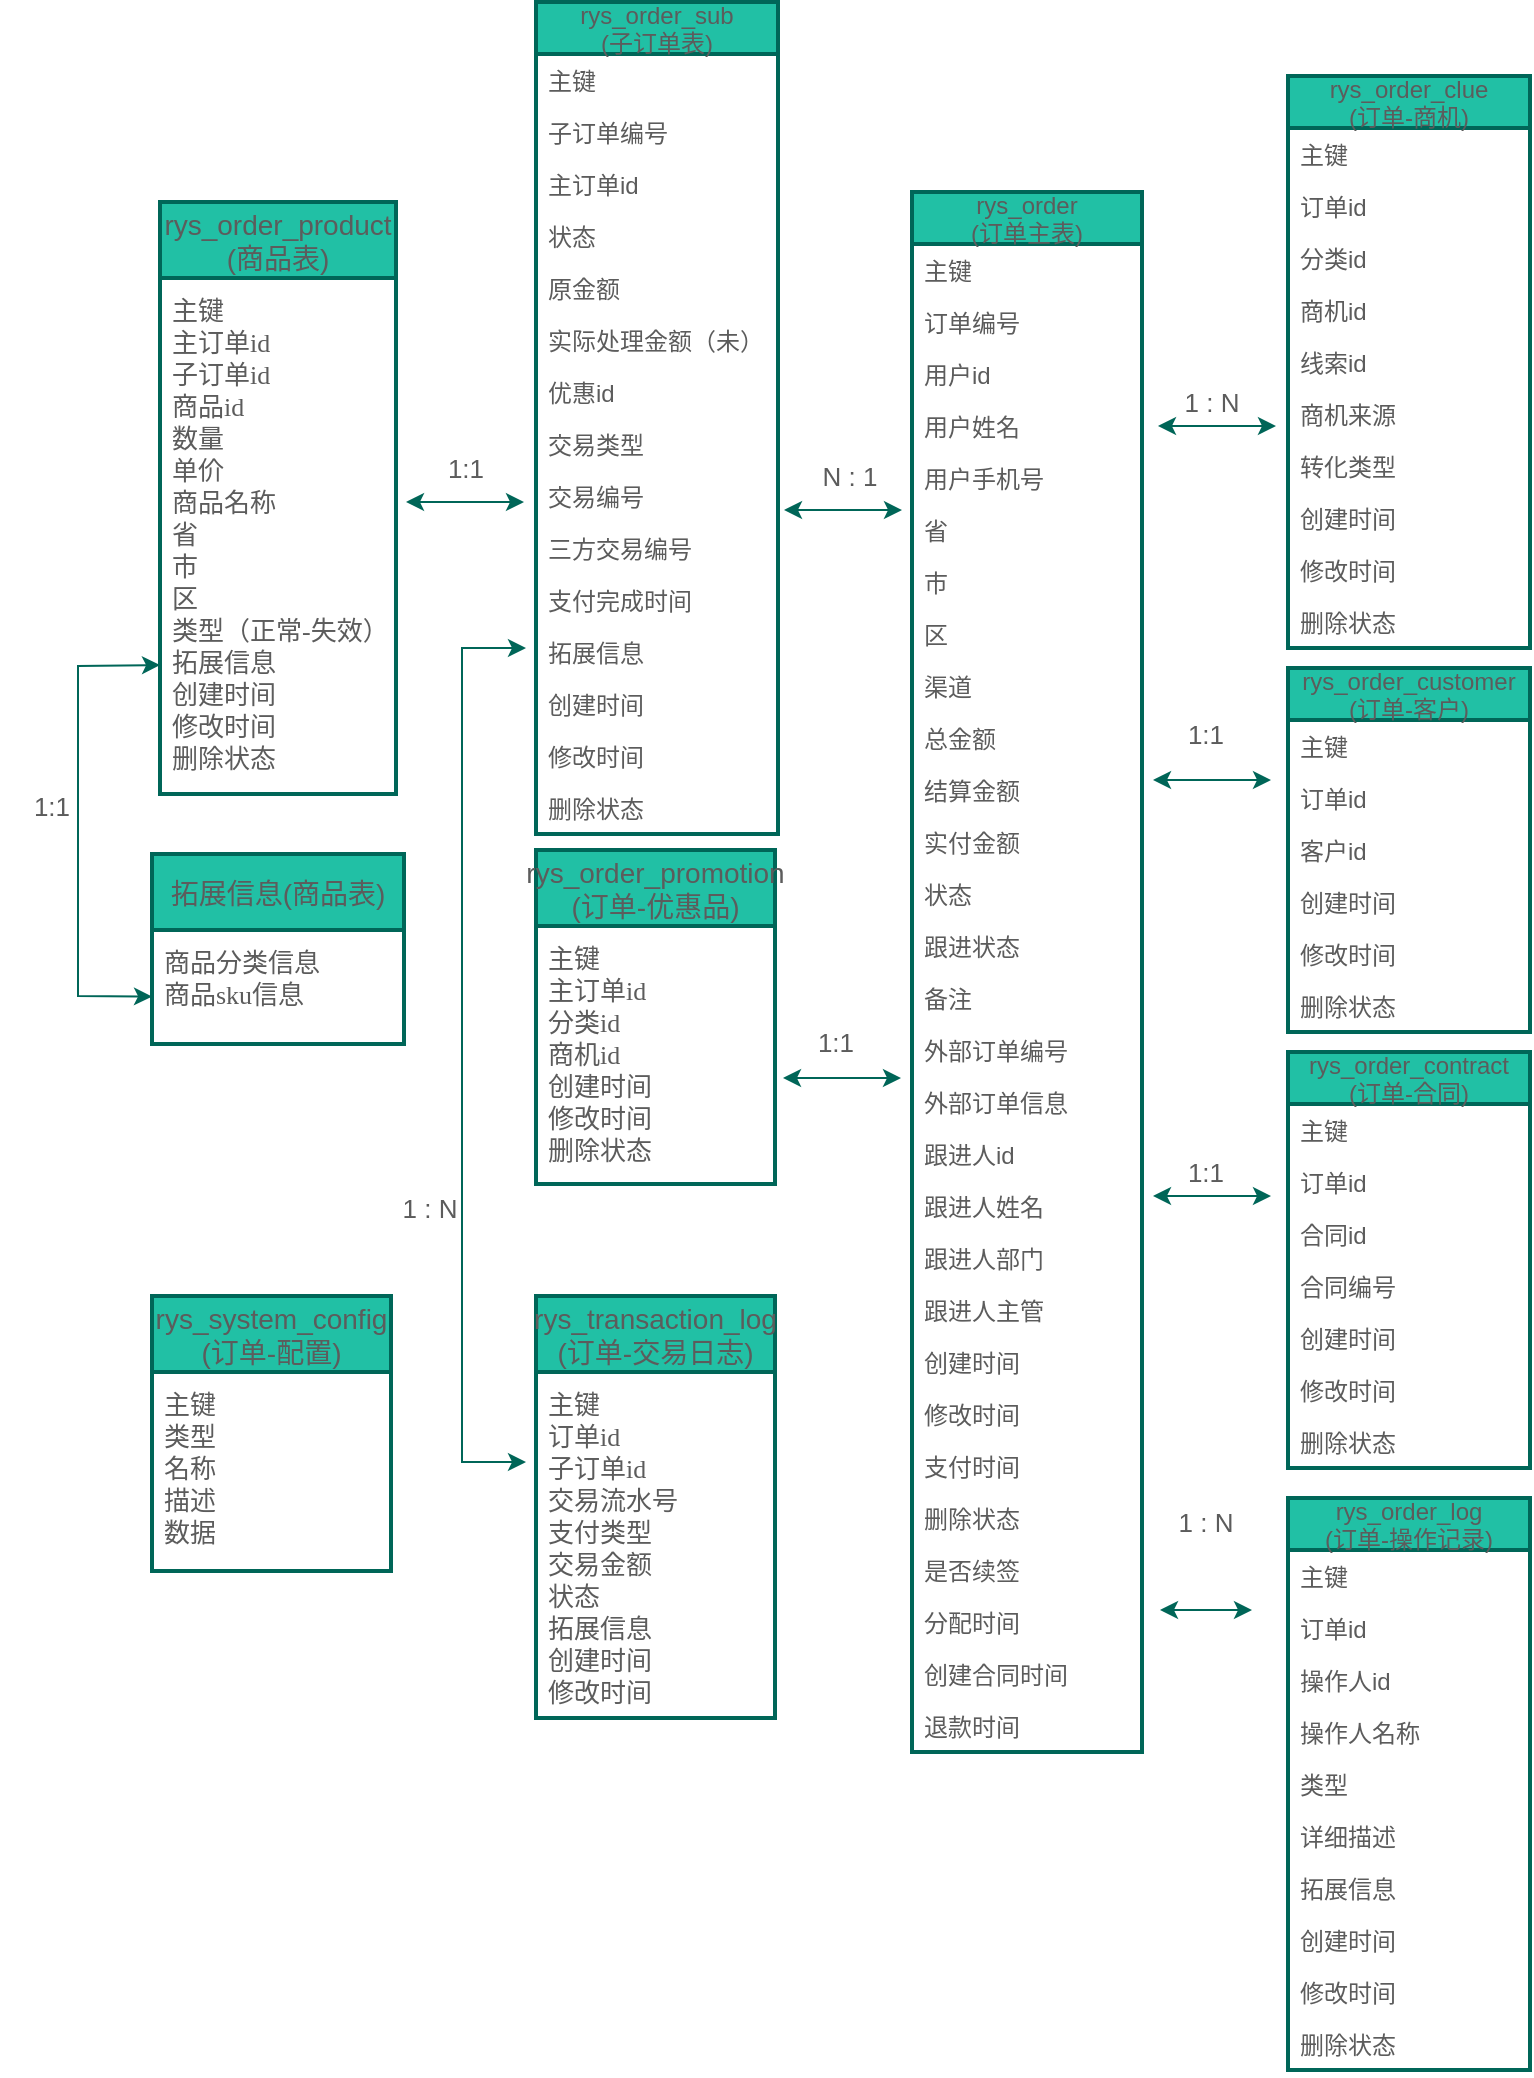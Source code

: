 <mxfile version="13.7.9" type="github">
  <diagram id="o3AKABB_KRbzLcZyw3go" name="第 1 页">
    <mxGraphModel dx="1673" dy="1272" grid="0" gridSize="10" guides="1" tooltips="1" connect="1" arrows="1" fold="1" page="0" pageScale="1" pageWidth="827" pageHeight="1169" math="0" shadow="0">
      <root>
        <mxCell id="0" />
        <mxCell id="1" parent="0" />
        <mxCell id="-bNErW5I90OKjNKYonKE-27" value="1:1" style="text;html=1;strokeColor=none;fillColor=none;align=center;verticalAlign=middle;whiteSpace=wrap;shadow=0;glass=0;fontFamily=Helvetica;fontSize=13;fontColor=#5C5C5C;" parent="1" vertex="1">
          <mxGeometry x="306" y="216" width="52" height="20" as="geometry" />
        </mxCell>
        <mxCell id="-bNErW5I90OKjNKYonKE-5" value="rys_order_product&#xa;(商品表)" style="swimlane;childLayout=stackLayout;horizontal=1;startSize=38;horizontalStack=0;fontSize=14;fontStyle=0;strokeWidth=2;resizeParent=0;resizeLast=1;shadow=0;dashed=0;align=center;swimlaneLine=1;fillColor=#21C0A5;strokeColor=#006658;fontColor=#5C5C5C;" parent="1" vertex="1">
          <mxGeometry x="179" y="93" width="118" height="296" as="geometry" />
        </mxCell>
        <mxCell id="-bNErW5I90OKjNKYonKE-6" value="主键&#xa;主订单id&#xa;子订单id&#xa;商品id&#xa;数量&#xa;单价&#xa;商品名称&#xa;省&#xa;市&#xa;区&#xa;类型（正常-失效）&#xa;拓展信息&#xa;创建时间&#xa;修改时间&#xa;删除状态&#xa;&#xa;&#xa;&#xa;" style="align=left;strokeColor=none;fillColor=none;spacingLeft=4;fontSize=13;verticalAlign=top;resizable=0;rotatable=0;part=1;horizontal=1;spacingTop=2;spacing=2;fontFamily=Verdana;fontColor=#5C5C5C;" parent="-bNErW5I90OKjNKYonKE-5" vertex="1">
          <mxGeometry y="38" width="118" height="258" as="geometry" />
        </mxCell>
        <mxCell id="-bNErW5I90OKjNKYonKE-44" value="N : 1" style="text;html=1;strokeColor=none;fillColor=none;align=center;verticalAlign=middle;whiteSpace=wrap;shadow=0;glass=0;fontFamily=Helvetica;fontSize=13;fontColor=#5C5C5C;" parent="1" vertex="1">
          <mxGeometry x="498" y="220" width="52" height="20" as="geometry" />
        </mxCell>
        <mxCell id="-bNErW5I90OKjNKYonKE-7" value="rys_order_promotion&#xa;(订单-优惠品)" style="swimlane;childLayout=stackLayout;horizontal=1;startSize=38;horizontalStack=0;fontSize=14;fontStyle=0;strokeWidth=2;resizeParent=0;resizeLast=1;shadow=0;dashed=0;align=center;swimlaneLine=1;fillColor=#21C0A5;strokeColor=#006658;fontColor=#5C5C5C;" parent="1" vertex="1">
          <mxGeometry x="367" y="417" width="119.5" height="167" as="geometry" />
        </mxCell>
        <mxCell id="-bNErW5I90OKjNKYonKE-8" value="主键&#xa;主订单id&#xa;分类id&#xa;商机id&#xa;创建时间&#xa;修改时间&#xa;删除状态&#xa;&#xa;&#xa;" style="align=left;strokeColor=none;fillColor=none;spacingLeft=4;fontSize=13;verticalAlign=top;resizable=0;rotatable=0;part=1;horizontal=1;spacingTop=2;spacing=2;fontFamily=Verdana;fontColor=#5C5C5C;" parent="-bNErW5I90OKjNKYonKE-7" vertex="1">
          <mxGeometry y="38" width="119.5" height="129" as="geometry" />
        </mxCell>
        <mxCell id="-bNErW5I90OKjNKYonKE-46" value="1:1" style="text;html=1;strokeColor=none;fillColor=none;align=center;verticalAlign=middle;whiteSpace=wrap;shadow=0;glass=0;fontFamily=Helvetica;fontSize=13;fontColor=#5C5C5C;" parent="1" vertex="1">
          <mxGeometry x="491" y="503" width="52" height="20" as="geometry" />
        </mxCell>
        <mxCell id="-bNErW5I90OKjNKYonKE-51" value="1:1" style="text;html=1;strokeColor=none;fillColor=none;align=center;verticalAlign=middle;whiteSpace=wrap;shadow=0;glass=0;fontFamily=Helvetica;fontSize=13;fontColor=#5C5C5C;" parent="1" vertex="1">
          <mxGeometry x="99" y="385" width="52" height="20" as="geometry" />
        </mxCell>
        <mxCell id="-bNErW5I90OKjNKYonKE-53" value="1 : N" style="text;html=1;strokeColor=none;fillColor=none;align=center;verticalAlign=middle;whiteSpace=wrap;shadow=0;glass=0;fontFamily=Helvetica;fontSize=13;fontColor=#5C5C5C;" parent="1" vertex="1">
          <mxGeometry x="676" y="743" width="52" height="20" as="geometry" />
        </mxCell>
        <mxCell id="-bNErW5I90OKjNKYonKE-55" value="" style="endArrow=classic;startArrow=classic;html=1;exitX=0;exitY=0.75;exitDx=0;exitDy=0;entryX=0;entryY=0.75;entryDx=0;entryDy=0;strokeColor=#006658;fontColor=#5C5C5C;rounded=0;" parent="1" source="-bNErW5I90OKjNKYonKE-6" target="-bNErW5I90OKjNKYonKE-38" edge="1">
          <mxGeometry width="50" height="50" relative="1" as="geometry">
            <mxPoint x="41" y="248" as="sourcePoint" />
            <mxPoint x="91" y="198" as="targetPoint" />
            <Array as="points">
              <mxPoint x="138" y="325" />
              <mxPoint x="138" y="490" />
            </Array>
          </mxGeometry>
        </mxCell>
        <mxCell id="-bNErW5I90OKjNKYonKE-56" value="" style="endArrow=classic;startArrow=classic;html=1;strokeColor=#006658;exitX=1.017;exitY=0.434;exitDx=0;exitDy=0;exitPerimeter=0;fontColor=#5C5C5C;" parent="1" edge="1">
          <mxGeometry width="50" height="50" relative="1" as="geometry">
            <mxPoint x="302.006" y="242.972" as="sourcePoint" />
            <mxPoint x="361" y="243" as="targetPoint" />
          </mxGeometry>
        </mxCell>
        <mxCell id="-bNErW5I90OKjNKYonKE-57" value="" style="endArrow=classic;startArrow=classic;html=1;strokeColor=#006658;exitX=1.017;exitY=0.434;exitDx=0;exitDy=0;exitPerimeter=0;fontColor=#5C5C5C;" parent="1" edge="1">
          <mxGeometry width="50" height="50" relative="1" as="geometry">
            <mxPoint x="491.006" y="247.002" as="sourcePoint" />
            <mxPoint x="550" y="247.03" as="targetPoint" />
          </mxGeometry>
        </mxCell>
        <mxCell id="-bNErW5I90OKjNKYonKE-59" value="" style="endArrow=classic;startArrow=classic;html=1;strokeColor=#006658;exitX=1.017;exitY=0.434;exitDx=0;exitDy=0;exitPerimeter=0;fontColor=#5C5C5C;" parent="1" edge="1">
          <mxGeometry width="50" height="50" relative="1" as="geometry">
            <mxPoint x="490.506" y="531.002" as="sourcePoint" />
            <mxPoint x="549.5" y="531.03" as="targetPoint" />
          </mxGeometry>
        </mxCell>
        <mxCell id="-bNErW5I90OKjNKYonKE-62" value="" style="endArrow=classic;startArrow=classic;html=1;strokeColor=#006658;exitX=1.017;exitY=0.434;exitDx=0;exitDy=0;exitPerimeter=0;fontColor=#5C5C5C;" parent="1" edge="1">
          <mxGeometry width="50" height="50" relative="1" as="geometry">
            <mxPoint x="677.996" y="205.002" as="sourcePoint" />
            <mxPoint x="736.99" y="205.03" as="targetPoint" />
          </mxGeometry>
        </mxCell>
        <mxCell id="-bNErW5I90OKjNKYonKE-63" value="1 : N" style="text;html=1;strokeColor=none;fillColor=none;align=center;verticalAlign=middle;whiteSpace=wrap;shadow=0;glass=0;fontFamily=Helvetica;fontSize=13;fontColor=#5C5C5C;" parent="1" vertex="1">
          <mxGeometry x="679" y="183" width="52" height="20" as="geometry" />
        </mxCell>
        <mxCell id="-bNErW5I90OKjNKYonKE-64" value="1:1" style="text;html=1;strokeColor=none;fillColor=none;align=center;verticalAlign=middle;whiteSpace=wrap;shadow=0;glass=0;fontFamily=Helvetica;fontSize=13;fontColor=#5C5C5C;" parent="1" vertex="1">
          <mxGeometry x="676" y="349" width="52" height="20" as="geometry" />
        </mxCell>
        <mxCell id="-bNErW5I90OKjNKYonKE-65" value="" style="endArrow=classic;startArrow=classic;html=1;strokeColor=#006658;exitX=1.017;exitY=0.434;exitDx=0;exitDy=0;exitPerimeter=0;fontColor=#5C5C5C;" parent="1" edge="1">
          <mxGeometry width="50" height="50" relative="1" as="geometry">
            <mxPoint x="675.506" y="382.002" as="sourcePoint" />
            <mxPoint x="734.5" y="382.03" as="targetPoint" />
          </mxGeometry>
        </mxCell>
        <mxCell id="-bNErW5I90OKjNKYonKE-66" value="1:1" style="text;html=1;strokeColor=none;fillColor=none;align=center;verticalAlign=middle;whiteSpace=wrap;shadow=0;glass=0;fontFamily=Helvetica;fontSize=13;fontColor=#5C5C5C;" parent="1" vertex="1">
          <mxGeometry x="676" y="568" width="52" height="20" as="geometry" />
        </mxCell>
        <mxCell id="-bNErW5I90OKjNKYonKE-67" value="" style="endArrow=classic;startArrow=classic;html=1;strokeColor=#006658;exitX=1.017;exitY=0.434;exitDx=0;exitDy=0;exitPerimeter=0;fontColor=#5C5C5C;" parent="1" edge="1">
          <mxGeometry width="50" height="50" relative="1" as="geometry">
            <mxPoint x="675.506" y="590.002" as="sourcePoint" />
            <mxPoint x="734.5" y="590.03" as="targetPoint" />
          </mxGeometry>
        </mxCell>
        <mxCell id="-bNErW5I90OKjNKYonKE-38" value="拓展信息(商品表)" style="swimlane;childLayout=stackLayout;horizontal=1;startSize=38;horizontalStack=0;fontSize=14;fontStyle=0;strokeWidth=2;resizeParent=0;resizeLast=1;shadow=0;dashed=0;align=center;swimlaneLine=1;fillColor=#21C0A5;strokeColor=#006658;fontColor=#5C5C5C;" parent="1" vertex="1">
          <mxGeometry x="175" y="419" width="126" height="95" as="geometry" />
        </mxCell>
        <mxCell id="-bNErW5I90OKjNKYonKE-39" value="商品分类信息&#xa;商品sku信息" style="align=left;strokeColor=none;fillColor=none;spacingLeft=4;fontSize=13;verticalAlign=top;resizable=0;rotatable=0;part=1;horizontal=1;spacingTop=2;spacing=2;fontFamily=Verdana;fontColor=#5C5C5C;" parent="-bNErW5I90OKjNKYonKE-38" vertex="1">
          <mxGeometry y="38" width="126" height="57" as="geometry" />
        </mxCell>
        <mxCell id="-bNErW5I90OKjNKYonKE-69" value="" style="endArrow=classic;startArrow=classic;html=1;strokeColor=#006658;fontColor=#5C5C5C;" parent="1" edge="1">
          <mxGeometry width="50" height="50" relative="1" as="geometry">
            <mxPoint x="725" y="797" as="sourcePoint" />
            <mxPoint x="679" y="797" as="targetPoint" />
          </mxGeometry>
        </mxCell>
        <mxCell id="XMfmnefwiyLZ_tfSuzjK-3" value="" style="endArrow=classic;startArrow=classic;html=1;strokeColor=#006658;fillColor=#21C0A5;fontColor=#5C5C5C;rounded=0;" parent="1" edge="1">
          <mxGeometry width="50" height="50" relative="1" as="geometry">
            <mxPoint x="362" y="723" as="sourcePoint" />
            <mxPoint x="362" y="316" as="targetPoint" />
            <Array as="points">
              <mxPoint x="330" y="723" />
              <mxPoint x="330" y="316" />
            </Array>
          </mxGeometry>
        </mxCell>
        <mxCell id="XMfmnefwiyLZ_tfSuzjK-4" value="1 : N" style="text;html=1;strokeColor=none;fillColor=none;align=center;verticalAlign=middle;whiteSpace=wrap;shadow=0;glass=0;fontFamily=Helvetica;fontSize=13;fontColor=#5C5C5C;" parent="1" vertex="1">
          <mxGeometry x="288" y="586" width="52" height="20" as="geometry" />
        </mxCell>
        <mxCell id="XMfmnefwiyLZ_tfSuzjK-1" value="rys_transaction_log&#xa;(订单-交易日志)" style="swimlane;childLayout=stackLayout;horizontal=1;startSize=38;horizontalStack=0;fontSize=14;fontStyle=0;strokeWidth=2;resizeParent=0;resizeLast=1;shadow=0;dashed=0;align=center;swimlaneLine=1;fillColor=#21C0A5;strokeColor=#006658;fontColor=#5C5C5C;" parent="1" vertex="1">
          <mxGeometry x="367" y="640" width="119.5" height="211" as="geometry" />
        </mxCell>
        <mxCell id="XMfmnefwiyLZ_tfSuzjK-2" value="主键&#xa;订单id&#xa;子订单id&#xa;交易流水号&#xa;支付类型&#xa;交易金额&#xa;状态&#xa;拓展信息&#xa;创建时间&#xa;修改时间&#xa;" style="align=left;strokeColor=none;fillColor=none;spacingLeft=4;fontSize=13;verticalAlign=top;resizable=0;rotatable=0;part=1;horizontal=1;spacingTop=2;spacing=2;fontFamily=Verdana;fontColor=#5C5C5C;" parent="XMfmnefwiyLZ_tfSuzjK-1" vertex="1">
          <mxGeometry y="38" width="119.5" height="173" as="geometry" />
        </mxCell>
        <mxCell id="-bNErW5I90OKjNKYonKE-72" value="rys_system_config&#xa;(订单-配置)" style="swimlane;childLayout=stackLayout;horizontal=1;startSize=38;horizontalStack=0;fontSize=14;fontStyle=0;strokeWidth=2;resizeParent=0;resizeLast=1;shadow=0;dashed=0;align=center;swimlaneLine=1;fillColor=#21C0A5;strokeColor=#006658;fontColor=#5C5C5C;" parent="1" vertex="1">
          <mxGeometry x="175" y="640" width="119.5" height="137.5" as="geometry" />
        </mxCell>
        <mxCell id="-bNErW5I90OKjNKYonKE-73" value="主键&#xa;类型&#xa;名称&#xa;描述&#xa;数据&#xa;&#xa;" style="align=left;strokeColor=none;fillColor=none;spacingLeft=4;fontSize=13;verticalAlign=top;resizable=0;rotatable=0;part=1;horizontal=1;spacingTop=2;spacing=2;fontFamily=Verdana;fontColor=#5C5C5C;" parent="-bNErW5I90OKjNKYonKE-72" vertex="1">
          <mxGeometry y="38" width="119.5" height="99.5" as="geometry" />
        </mxCell>
        <mxCell id="wqF2cQ-vRP9-86rHxre8-27" value="rys_order&#xa;(订单主表)" style="swimlane;fontStyle=0;childLayout=stackLayout;horizontal=1;startSize=26;horizontalStack=0;resizeParent=1;resizeParentMax=0;resizeLast=0;collapsible=1;marginBottom=0;fillColor=#21C0A5;strokeColor=#006658;strokeWidth=2;fontColor=#5C5C5C;" vertex="1" parent="1">
          <mxGeometry x="555" y="88" width="115" height="780" as="geometry" />
        </mxCell>
        <mxCell id="wqF2cQ-vRP9-86rHxre8-28" value="主键" style="text;strokeColor=none;fillColor=none;align=left;verticalAlign=top;spacingLeft=4;spacingRight=4;overflow=hidden;rotatable=0;points=[[0,0.5],[1,0.5]];portConstraint=eastwest;fontColor=#5C5C5C;" vertex="1" parent="wqF2cQ-vRP9-86rHxre8-27">
          <mxGeometry y="26" width="115" height="26" as="geometry" />
        </mxCell>
        <mxCell id="wqF2cQ-vRP9-86rHxre8-29" value="订单编号" style="text;strokeColor=none;fillColor=none;align=left;verticalAlign=top;spacingLeft=4;spacingRight=4;overflow=hidden;rotatable=0;points=[[0,0.5],[1,0.5]];portConstraint=eastwest;fontColor=#5C5C5C;" vertex="1" parent="wqF2cQ-vRP9-86rHxre8-27">
          <mxGeometry y="52" width="115" height="26" as="geometry" />
        </mxCell>
        <mxCell id="wqF2cQ-vRP9-86rHxre8-30" value="用户id" style="text;strokeColor=none;fillColor=none;align=left;verticalAlign=top;spacingLeft=4;spacingRight=4;overflow=hidden;rotatable=0;points=[[0,0.5],[1,0.5]];portConstraint=eastwest;fontColor=#5C5C5C;" vertex="1" parent="wqF2cQ-vRP9-86rHxre8-27">
          <mxGeometry y="78" width="115" height="26" as="geometry" />
        </mxCell>
        <mxCell id="wqF2cQ-vRP9-86rHxre8-31" value="用户姓名" style="text;strokeColor=none;fillColor=none;align=left;verticalAlign=top;spacingLeft=4;spacingRight=4;overflow=hidden;rotatable=0;points=[[0,0.5],[1,0.5]];portConstraint=eastwest;fontColor=#5C5C5C;" vertex="1" parent="wqF2cQ-vRP9-86rHxre8-27">
          <mxGeometry y="104" width="115" height="26" as="geometry" />
        </mxCell>
        <mxCell id="wqF2cQ-vRP9-86rHxre8-63" value="用户手机号" style="text;strokeColor=none;fillColor=none;align=left;verticalAlign=top;spacingLeft=4;spacingRight=4;overflow=hidden;rotatable=0;points=[[0,0.5],[1,0.5]];portConstraint=eastwest;fontColor=#5C5C5C;" vertex="1" parent="wqF2cQ-vRP9-86rHxre8-27">
          <mxGeometry y="130" width="115" height="26" as="geometry" />
        </mxCell>
        <mxCell id="wqF2cQ-vRP9-86rHxre8-32" value="省" style="text;strokeColor=none;fillColor=none;align=left;verticalAlign=top;spacingLeft=4;spacingRight=4;overflow=hidden;rotatable=0;points=[[0,0.5],[1,0.5]];portConstraint=eastwest;fontColor=#5C5C5C;" vertex="1" parent="wqF2cQ-vRP9-86rHxre8-27">
          <mxGeometry y="156" width="115" height="26" as="geometry" />
        </mxCell>
        <mxCell id="wqF2cQ-vRP9-86rHxre8-33" value="市" style="text;strokeColor=none;fillColor=none;align=left;verticalAlign=top;spacingLeft=4;spacingRight=4;overflow=hidden;rotatable=0;points=[[0,0.5],[1,0.5]];portConstraint=eastwest;fontColor=#5C5C5C;" vertex="1" parent="wqF2cQ-vRP9-86rHxre8-27">
          <mxGeometry y="182" width="115" height="26" as="geometry" />
        </mxCell>
        <mxCell id="wqF2cQ-vRP9-86rHxre8-34" value="区" style="text;strokeColor=none;fillColor=none;align=left;verticalAlign=top;spacingLeft=4;spacingRight=4;overflow=hidden;rotatable=0;points=[[0,0.5],[1,0.5]];portConstraint=eastwest;fontColor=#5C5C5C;" vertex="1" parent="wqF2cQ-vRP9-86rHxre8-27">
          <mxGeometry y="208" width="115" height="26" as="geometry" />
        </mxCell>
        <mxCell id="wqF2cQ-vRP9-86rHxre8-35" value="渠道" style="text;strokeColor=none;fillColor=none;align=left;verticalAlign=top;spacingLeft=4;spacingRight=4;overflow=hidden;rotatable=0;points=[[0,0.5],[1,0.5]];portConstraint=eastwest;fontColor=#5C5C5C;" vertex="1" parent="wqF2cQ-vRP9-86rHxre8-27">
          <mxGeometry y="234" width="115" height="26" as="geometry" />
        </mxCell>
        <mxCell id="wqF2cQ-vRP9-86rHxre8-36" value="总金额" style="text;strokeColor=none;fillColor=none;align=left;verticalAlign=top;spacingLeft=4;spacingRight=4;overflow=hidden;rotatable=0;points=[[0,0.5],[1,0.5]];portConstraint=eastwest;fontColor=#5C5C5C;" vertex="1" parent="wqF2cQ-vRP9-86rHxre8-27">
          <mxGeometry y="260" width="115" height="26" as="geometry" />
        </mxCell>
        <mxCell id="wqF2cQ-vRP9-86rHxre8-37" value="结算金额" style="text;strokeColor=none;fillColor=none;align=left;verticalAlign=top;spacingLeft=4;spacingRight=4;overflow=hidden;rotatable=0;points=[[0,0.5],[1,0.5]];portConstraint=eastwest;fontColor=#5C5C5C;" vertex="1" parent="wqF2cQ-vRP9-86rHxre8-27">
          <mxGeometry y="286" width="115" height="26" as="geometry" />
        </mxCell>
        <mxCell id="wqF2cQ-vRP9-86rHxre8-62" value="实付金额" style="text;strokeColor=none;fillColor=none;align=left;verticalAlign=top;spacingLeft=4;spacingRight=4;overflow=hidden;rotatable=0;points=[[0,0.5],[1,0.5]];portConstraint=eastwest;fontColor=#5C5C5C;" vertex="1" parent="wqF2cQ-vRP9-86rHxre8-27">
          <mxGeometry y="312" width="115" height="26" as="geometry" />
        </mxCell>
        <mxCell id="wqF2cQ-vRP9-86rHxre8-64" value="状态" style="text;strokeColor=none;fillColor=none;align=left;verticalAlign=top;spacingLeft=4;spacingRight=4;overflow=hidden;rotatable=0;points=[[0,0.5],[1,0.5]];portConstraint=eastwest;fontColor=#5C5C5C;" vertex="1" parent="wqF2cQ-vRP9-86rHxre8-27">
          <mxGeometry y="338" width="115" height="26" as="geometry" />
        </mxCell>
        <mxCell id="wqF2cQ-vRP9-86rHxre8-65" value="跟进状态" style="text;strokeColor=none;fillColor=none;align=left;verticalAlign=top;spacingLeft=4;spacingRight=4;overflow=hidden;rotatable=0;points=[[0,0.5],[1,0.5]];portConstraint=eastwest;fontColor=#5C5C5C;" vertex="1" parent="wqF2cQ-vRP9-86rHxre8-27">
          <mxGeometry y="364" width="115" height="26" as="geometry" />
        </mxCell>
        <mxCell id="wqF2cQ-vRP9-86rHxre8-66" value="备注" style="text;strokeColor=none;fillColor=none;align=left;verticalAlign=top;spacingLeft=4;spacingRight=4;overflow=hidden;rotatable=0;points=[[0,0.5],[1,0.5]];portConstraint=eastwest;fontColor=#5C5C5C;" vertex="1" parent="wqF2cQ-vRP9-86rHxre8-27">
          <mxGeometry y="390" width="115" height="26" as="geometry" />
        </mxCell>
        <mxCell id="wqF2cQ-vRP9-86rHxre8-67" value="外部订单编号" style="text;strokeColor=none;fillColor=none;align=left;verticalAlign=top;spacingLeft=4;spacingRight=4;overflow=hidden;rotatable=0;points=[[0,0.5],[1,0.5]];portConstraint=eastwest;fontColor=#5C5C5C;" vertex="1" parent="wqF2cQ-vRP9-86rHxre8-27">
          <mxGeometry y="416" width="115" height="26" as="geometry" />
        </mxCell>
        <mxCell id="wqF2cQ-vRP9-86rHxre8-68" value="外部订单信息" style="text;strokeColor=none;fillColor=none;align=left;verticalAlign=top;spacingLeft=4;spacingRight=4;overflow=hidden;rotatable=0;points=[[0,0.5],[1,0.5]];portConstraint=eastwest;fontColor=#5C5C5C;" vertex="1" parent="wqF2cQ-vRP9-86rHxre8-27">
          <mxGeometry y="442" width="115" height="26" as="geometry" />
        </mxCell>
        <mxCell id="wqF2cQ-vRP9-86rHxre8-69" value="跟进人id" style="text;strokeColor=none;fillColor=none;align=left;verticalAlign=top;spacingLeft=4;spacingRight=4;overflow=hidden;rotatable=0;points=[[0,0.5],[1,0.5]];portConstraint=eastwest;fontColor=#5C5C5C;" vertex="1" parent="wqF2cQ-vRP9-86rHxre8-27">
          <mxGeometry y="468" width="115" height="26" as="geometry" />
        </mxCell>
        <mxCell id="wqF2cQ-vRP9-86rHxre8-70" value="跟进人姓名" style="text;strokeColor=none;fillColor=none;align=left;verticalAlign=top;spacingLeft=4;spacingRight=4;overflow=hidden;rotatable=0;points=[[0,0.5],[1,0.5]];portConstraint=eastwest;fontColor=#5C5C5C;" vertex="1" parent="wqF2cQ-vRP9-86rHxre8-27">
          <mxGeometry y="494" width="115" height="26" as="geometry" />
        </mxCell>
        <mxCell id="wqF2cQ-vRP9-86rHxre8-71" value="跟进人部门" style="text;strokeColor=none;fillColor=none;align=left;verticalAlign=top;spacingLeft=4;spacingRight=4;overflow=hidden;rotatable=0;points=[[0,0.5],[1,0.5]];portConstraint=eastwest;fontColor=#5C5C5C;" vertex="1" parent="wqF2cQ-vRP9-86rHxre8-27">
          <mxGeometry y="520" width="115" height="26" as="geometry" />
        </mxCell>
        <mxCell id="wqF2cQ-vRP9-86rHxre8-72" value="跟进人主管" style="text;strokeColor=none;fillColor=none;align=left;verticalAlign=top;spacingLeft=4;spacingRight=4;overflow=hidden;rotatable=0;points=[[0,0.5],[1,0.5]];portConstraint=eastwest;fontColor=#5C5C5C;" vertex="1" parent="wqF2cQ-vRP9-86rHxre8-27">
          <mxGeometry y="546" width="115" height="26" as="geometry" />
        </mxCell>
        <mxCell id="wqF2cQ-vRP9-86rHxre8-73" value="创建时间" style="text;strokeColor=none;fillColor=none;align=left;verticalAlign=top;spacingLeft=4;spacingRight=4;overflow=hidden;rotatable=0;points=[[0,0.5],[1,0.5]];portConstraint=eastwest;fontColor=#5C5C5C;" vertex="1" parent="wqF2cQ-vRP9-86rHxre8-27">
          <mxGeometry y="572" width="115" height="26" as="geometry" />
        </mxCell>
        <mxCell id="wqF2cQ-vRP9-86rHxre8-74" value="修改时间" style="text;strokeColor=none;fillColor=none;align=left;verticalAlign=top;spacingLeft=4;spacingRight=4;overflow=hidden;rotatable=0;points=[[0,0.5],[1,0.5]];portConstraint=eastwest;fontColor=#5C5C5C;" vertex="1" parent="wqF2cQ-vRP9-86rHxre8-27">
          <mxGeometry y="598" width="115" height="26" as="geometry" />
        </mxCell>
        <mxCell id="wqF2cQ-vRP9-86rHxre8-99" value="支付时间" style="text;strokeColor=none;fillColor=none;align=left;verticalAlign=top;spacingLeft=4;spacingRight=4;overflow=hidden;rotatable=0;points=[[0,0.5],[1,0.5]];portConstraint=eastwest;fontColor=#5C5C5C;" vertex="1" parent="wqF2cQ-vRP9-86rHxre8-27">
          <mxGeometry y="624" width="115" height="26" as="geometry" />
        </mxCell>
        <mxCell id="wqF2cQ-vRP9-86rHxre8-100" value="删除状态" style="text;strokeColor=none;fillColor=none;align=left;verticalAlign=top;spacingLeft=4;spacingRight=4;overflow=hidden;rotatable=0;points=[[0,0.5],[1,0.5]];portConstraint=eastwest;fontColor=#5C5C5C;" vertex="1" parent="wqF2cQ-vRP9-86rHxre8-27">
          <mxGeometry y="650" width="115" height="26" as="geometry" />
        </mxCell>
        <mxCell id="wqF2cQ-vRP9-86rHxre8-101" value="是否续签&#xa;" style="text;strokeColor=none;fillColor=none;align=left;verticalAlign=top;spacingLeft=4;spacingRight=4;overflow=hidden;rotatable=0;points=[[0,0.5],[1,0.5]];portConstraint=eastwest;fontColor=#5C5C5C;" vertex="1" parent="wqF2cQ-vRP9-86rHxre8-27">
          <mxGeometry y="676" width="115" height="26" as="geometry" />
        </mxCell>
        <mxCell id="wqF2cQ-vRP9-86rHxre8-102" value="分配时间&#xa;" style="text;strokeColor=none;fillColor=none;align=left;verticalAlign=top;spacingLeft=4;spacingRight=4;overflow=hidden;rotatable=0;points=[[0,0.5],[1,0.5]];portConstraint=eastwest;fontColor=#5C5C5C;" vertex="1" parent="wqF2cQ-vRP9-86rHxre8-27">
          <mxGeometry y="702" width="115" height="26" as="geometry" />
        </mxCell>
        <mxCell id="wqF2cQ-vRP9-86rHxre8-103" value="创建合同时间&#xa;" style="text;strokeColor=none;fillColor=none;align=left;verticalAlign=top;spacingLeft=4;spacingRight=4;overflow=hidden;rotatable=0;points=[[0,0.5],[1,0.5]];portConstraint=eastwest;fontColor=#5C5C5C;" vertex="1" parent="wqF2cQ-vRP9-86rHxre8-27">
          <mxGeometry y="728" width="115" height="26" as="geometry" />
        </mxCell>
        <mxCell id="wqF2cQ-vRP9-86rHxre8-104" value="退款时间&#xa;" style="text;strokeColor=none;fillColor=none;align=left;verticalAlign=top;spacingLeft=4;spacingRight=4;overflow=hidden;rotatable=0;points=[[0,0.5],[1,0.5]];portConstraint=eastwest;fontColor=#5C5C5C;" vertex="1" parent="wqF2cQ-vRP9-86rHxre8-27">
          <mxGeometry y="754" width="115" height="26" as="geometry" />
        </mxCell>
        <mxCell id="wqF2cQ-vRP9-86rHxre8-6" value="rys_order_clue&#xa;(订单-商机)" style="swimlane;fontStyle=0;childLayout=stackLayout;horizontal=1;startSize=26;horizontalStack=0;resizeParent=1;resizeParentMax=0;resizeLast=0;collapsible=1;marginBottom=0;fillColor=#21C0A5;strokeColor=#006658;strokeWidth=2;fontColor=#5C5C5C;" vertex="1" parent="1">
          <mxGeometry x="743" y="30" width="121" height="286" as="geometry" />
        </mxCell>
        <mxCell id="wqF2cQ-vRP9-86rHxre8-7" value="主键" style="text;strokeColor=none;fillColor=none;align=left;verticalAlign=top;spacingLeft=4;spacingRight=4;overflow=hidden;rotatable=0;points=[[0,0.5],[1,0.5]];portConstraint=eastwest;fontColor=#5C5C5C;" vertex="1" parent="wqF2cQ-vRP9-86rHxre8-6">
          <mxGeometry y="26" width="121" height="26" as="geometry" />
        </mxCell>
        <mxCell id="wqF2cQ-vRP9-86rHxre8-8" value="订单id" style="text;strokeColor=none;fillColor=none;align=left;verticalAlign=top;spacingLeft=4;spacingRight=4;overflow=hidden;rotatable=0;points=[[0,0.5],[1,0.5]];portConstraint=eastwest;fontColor=#5C5C5C;" vertex="1" parent="wqF2cQ-vRP9-86rHxre8-6">
          <mxGeometry y="52" width="121" height="26" as="geometry" />
        </mxCell>
        <mxCell id="wqF2cQ-vRP9-86rHxre8-26" value="分类id" style="text;strokeColor=none;fillColor=none;align=left;verticalAlign=top;spacingLeft=4;spacingRight=4;overflow=hidden;rotatable=0;points=[[0,0.5],[1,0.5]];portConstraint=eastwest;fontColor=#5C5C5C;" vertex="1" parent="wqF2cQ-vRP9-86rHxre8-6">
          <mxGeometry y="78" width="121" height="26" as="geometry" />
        </mxCell>
        <mxCell id="wqF2cQ-vRP9-86rHxre8-9" value="商机id" style="text;strokeColor=none;fillColor=none;align=left;verticalAlign=top;spacingLeft=4;spacingRight=4;overflow=hidden;rotatable=0;points=[[0,0.5],[1,0.5]];portConstraint=eastwest;fontColor=#5C5C5C;" vertex="1" parent="wqF2cQ-vRP9-86rHxre8-6">
          <mxGeometry y="104" width="121" height="26" as="geometry" />
        </mxCell>
        <mxCell id="wqF2cQ-vRP9-86rHxre8-10" value="线索id" style="text;strokeColor=none;fillColor=none;align=left;verticalAlign=top;spacingLeft=4;spacingRight=4;overflow=hidden;rotatable=0;points=[[0,0.5],[1,0.5]];portConstraint=eastwest;fontColor=#5C5C5C;" vertex="1" parent="wqF2cQ-vRP9-86rHxre8-6">
          <mxGeometry y="130" width="121" height="26" as="geometry" />
        </mxCell>
        <mxCell id="wqF2cQ-vRP9-86rHxre8-21" value="商机来源" style="text;strokeColor=none;fillColor=none;align=left;verticalAlign=top;spacingLeft=4;spacingRight=4;overflow=hidden;rotatable=0;points=[[0,0.5],[1,0.5]];portConstraint=eastwest;fontColor=#5C5C5C;" vertex="1" parent="wqF2cQ-vRP9-86rHxre8-6">
          <mxGeometry y="156" width="121" height="26" as="geometry" />
        </mxCell>
        <mxCell id="wqF2cQ-vRP9-86rHxre8-22" value="转化类型" style="text;strokeColor=none;fillColor=none;align=left;verticalAlign=top;spacingLeft=4;spacingRight=4;overflow=hidden;rotatable=0;points=[[0,0.5],[1,0.5]];portConstraint=eastwest;fontColor=#5C5C5C;" vertex="1" parent="wqF2cQ-vRP9-86rHxre8-6">
          <mxGeometry y="182" width="121" height="26" as="geometry" />
        </mxCell>
        <mxCell id="wqF2cQ-vRP9-86rHxre8-23" value="创建时间" style="text;strokeColor=none;fillColor=none;align=left;verticalAlign=top;spacingLeft=4;spacingRight=4;overflow=hidden;rotatable=0;points=[[0,0.5],[1,0.5]];portConstraint=eastwest;fontColor=#5C5C5C;" vertex="1" parent="wqF2cQ-vRP9-86rHxre8-6">
          <mxGeometry y="208" width="121" height="26" as="geometry" />
        </mxCell>
        <mxCell id="wqF2cQ-vRP9-86rHxre8-24" value="修改时间" style="text;strokeColor=none;fillColor=none;align=left;verticalAlign=top;spacingLeft=4;spacingRight=4;overflow=hidden;rotatable=0;points=[[0,0.5],[1,0.5]];portConstraint=eastwest;fontColor=#5C5C5C;" vertex="1" parent="wqF2cQ-vRP9-86rHxre8-6">
          <mxGeometry y="234" width="121" height="26" as="geometry" />
        </mxCell>
        <mxCell id="wqF2cQ-vRP9-86rHxre8-25" value="删除状态" style="text;strokeColor=none;fillColor=none;align=left;verticalAlign=top;spacingLeft=4;spacingRight=4;overflow=hidden;rotatable=0;points=[[0,0.5],[1,0.5]];portConstraint=eastwest;fontColor=#5C5C5C;" vertex="1" parent="wqF2cQ-vRP9-86rHxre8-6">
          <mxGeometry y="260" width="121" height="26" as="geometry" />
        </mxCell>
        <mxCell id="wqF2cQ-vRP9-86rHxre8-107" value="rys_order_customer&#xa;(订单-客户)" style="swimlane;fontStyle=0;childLayout=stackLayout;horizontal=1;startSize=26;horizontalStack=0;resizeParent=1;resizeParentMax=0;resizeLast=0;collapsible=1;marginBottom=0;fillColor=#21C0A5;strokeColor=#006658;strokeWidth=2;fontColor=#5C5C5C;" vertex="1" parent="1">
          <mxGeometry x="743" y="326" width="121" height="182" as="geometry" />
        </mxCell>
        <mxCell id="wqF2cQ-vRP9-86rHxre8-108" value="主键" style="text;strokeColor=none;fillColor=none;align=left;verticalAlign=top;spacingLeft=4;spacingRight=4;overflow=hidden;rotatable=0;points=[[0,0.5],[1,0.5]];portConstraint=eastwest;fontColor=#5C5C5C;" vertex="1" parent="wqF2cQ-vRP9-86rHxre8-107">
          <mxGeometry y="26" width="121" height="26" as="geometry" />
        </mxCell>
        <mxCell id="wqF2cQ-vRP9-86rHxre8-109" value="订单id" style="text;strokeColor=none;fillColor=none;align=left;verticalAlign=top;spacingLeft=4;spacingRight=4;overflow=hidden;rotatable=0;points=[[0,0.5],[1,0.5]];portConstraint=eastwest;fontColor=#5C5C5C;" vertex="1" parent="wqF2cQ-vRP9-86rHxre8-107">
          <mxGeometry y="52" width="121" height="26" as="geometry" />
        </mxCell>
        <mxCell id="wqF2cQ-vRP9-86rHxre8-110" value="客户id" style="text;strokeColor=none;fillColor=none;align=left;verticalAlign=top;spacingLeft=4;spacingRight=4;overflow=hidden;rotatable=0;points=[[0,0.5],[1,0.5]];portConstraint=eastwest;fontColor=#5C5C5C;" vertex="1" parent="wqF2cQ-vRP9-86rHxre8-107">
          <mxGeometry y="78" width="121" height="26" as="geometry" />
        </mxCell>
        <mxCell id="wqF2cQ-vRP9-86rHxre8-115" value="创建时间" style="text;strokeColor=none;fillColor=none;align=left;verticalAlign=top;spacingLeft=4;spacingRight=4;overflow=hidden;rotatable=0;points=[[0,0.5],[1,0.5]];portConstraint=eastwest;fontColor=#5C5C5C;" vertex="1" parent="wqF2cQ-vRP9-86rHxre8-107">
          <mxGeometry y="104" width="121" height="26" as="geometry" />
        </mxCell>
        <mxCell id="wqF2cQ-vRP9-86rHxre8-116" value="修改时间" style="text;strokeColor=none;fillColor=none;align=left;verticalAlign=top;spacingLeft=4;spacingRight=4;overflow=hidden;rotatable=0;points=[[0,0.5],[1,0.5]];portConstraint=eastwest;fontColor=#5C5C5C;" vertex="1" parent="wqF2cQ-vRP9-86rHxre8-107">
          <mxGeometry y="130" width="121" height="26" as="geometry" />
        </mxCell>
        <mxCell id="wqF2cQ-vRP9-86rHxre8-117" value="删除状态" style="text;strokeColor=none;fillColor=none;align=left;verticalAlign=top;spacingLeft=4;spacingRight=4;overflow=hidden;rotatable=0;points=[[0,0.5],[1,0.5]];portConstraint=eastwest;fontColor=#5C5C5C;" vertex="1" parent="wqF2cQ-vRP9-86rHxre8-107">
          <mxGeometry y="156" width="121" height="26" as="geometry" />
        </mxCell>
        <mxCell id="wqF2cQ-vRP9-86rHxre8-120" value="rys_order_contract&#xa;(订单-合同)" style="swimlane;fontStyle=0;childLayout=stackLayout;horizontal=1;startSize=26;horizontalStack=0;resizeParent=1;resizeParentMax=0;resizeLast=0;collapsible=1;marginBottom=0;fillColor=#21C0A5;strokeColor=#006658;strokeWidth=2;fontColor=#5C5C5C;" vertex="1" parent="1">
          <mxGeometry x="743" y="518" width="121" height="208" as="geometry" />
        </mxCell>
        <mxCell id="wqF2cQ-vRP9-86rHxre8-121" value="主键" style="text;strokeColor=none;fillColor=none;align=left;verticalAlign=top;spacingLeft=4;spacingRight=4;overflow=hidden;rotatable=0;points=[[0,0.5],[1,0.5]];portConstraint=eastwest;fontColor=#5C5C5C;" vertex="1" parent="wqF2cQ-vRP9-86rHxre8-120">
          <mxGeometry y="26" width="121" height="26" as="geometry" />
        </mxCell>
        <mxCell id="wqF2cQ-vRP9-86rHxre8-122" value="订单id" style="text;strokeColor=none;fillColor=none;align=left;verticalAlign=top;spacingLeft=4;spacingRight=4;overflow=hidden;rotatable=0;points=[[0,0.5],[1,0.5]];portConstraint=eastwest;fontColor=#5C5C5C;" vertex="1" parent="wqF2cQ-vRP9-86rHxre8-120">
          <mxGeometry y="52" width="121" height="26" as="geometry" />
        </mxCell>
        <mxCell id="wqF2cQ-vRP9-86rHxre8-123" value="合同id" style="text;strokeColor=none;fillColor=none;align=left;verticalAlign=top;spacingLeft=4;spacingRight=4;overflow=hidden;rotatable=0;points=[[0,0.5],[1,0.5]];portConstraint=eastwest;fontColor=#5C5C5C;" vertex="1" parent="wqF2cQ-vRP9-86rHxre8-120">
          <mxGeometry y="78" width="121" height="26" as="geometry" />
        </mxCell>
        <mxCell id="wqF2cQ-vRP9-86rHxre8-124" value="合同编号" style="text;strokeColor=none;fillColor=none;align=left;verticalAlign=top;spacingLeft=4;spacingRight=4;overflow=hidden;rotatable=0;points=[[0,0.5],[1,0.5]];portConstraint=eastwest;fontColor=#5C5C5C;" vertex="1" parent="wqF2cQ-vRP9-86rHxre8-120">
          <mxGeometry y="104" width="121" height="26" as="geometry" />
        </mxCell>
        <mxCell id="wqF2cQ-vRP9-86rHxre8-127" value="创建时间" style="text;strokeColor=none;fillColor=none;align=left;verticalAlign=top;spacingLeft=4;spacingRight=4;overflow=hidden;rotatable=0;points=[[0,0.5],[1,0.5]];portConstraint=eastwest;fontColor=#5C5C5C;" vertex="1" parent="wqF2cQ-vRP9-86rHxre8-120">
          <mxGeometry y="130" width="121" height="26" as="geometry" />
        </mxCell>
        <mxCell id="wqF2cQ-vRP9-86rHxre8-125" value="修改时间" style="text;strokeColor=none;fillColor=none;align=left;verticalAlign=top;spacingLeft=4;spacingRight=4;overflow=hidden;rotatable=0;points=[[0,0.5],[1,0.5]];portConstraint=eastwest;fontColor=#5C5C5C;" vertex="1" parent="wqF2cQ-vRP9-86rHxre8-120">
          <mxGeometry y="156" width="121" height="26" as="geometry" />
        </mxCell>
        <mxCell id="wqF2cQ-vRP9-86rHxre8-126" value="删除状态" style="text;strokeColor=none;fillColor=none;align=left;verticalAlign=top;spacingLeft=4;spacingRight=4;overflow=hidden;rotatable=0;points=[[0,0.5],[1,0.5]];portConstraint=eastwest;fontColor=#5C5C5C;" vertex="1" parent="wqF2cQ-vRP9-86rHxre8-120">
          <mxGeometry y="182" width="121" height="26" as="geometry" />
        </mxCell>
        <mxCell id="wqF2cQ-vRP9-86rHxre8-153" value="rys_order_sub&#xa;(子订单表)" style="swimlane;fontStyle=0;childLayout=stackLayout;horizontal=1;startSize=26;horizontalStack=0;resizeParent=1;resizeParentMax=0;resizeLast=0;collapsible=1;marginBottom=0;fillColor=#21C0A5;strokeColor=#006658;strokeWidth=2;fontColor=#5C5C5C;" vertex="1" parent="1">
          <mxGeometry x="367" y="-7" width="121" height="416" as="geometry" />
        </mxCell>
        <mxCell id="wqF2cQ-vRP9-86rHxre8-154" value="主键" style="text;strokeColor=none;fillColor=none;align=left;verticalAlign=top;spacingLeft=4;spacingRight=4;overflow=hidden;rotatable=0;points=[[0,0.5],[1,0.5]];portConstraint=eastwest;fontColor=#5C5C5C;" vertex="1" parent="wqF2cQ-vRP9-86rHxre8-153">
          <mxGeometry y="26" width="121" height="26" as="geometry" />
        </mxCell>
        <mxCell id="wqF2cQ-vRP9-86rHxre8-155" value="子订单编号" style="text;strokeColor=none;fillColor=none;align=left;verticalAlign=top;spacingLeft=4;spacingRight=4;overflow=hidden;rotatable=0;points=[[0,0.5],[1,0.5]];portConstraint=eastwest;fontColor=#5C5C5C;" vertex="1" parent="wqF2cQ-vRP9-86rHxre8-153">
          <mxGeometry y="52" width="121" height="26" as="geometry" />
        </mxCell>
        <mxCell id="wqF2cQ-vRP9-86rHxre8-156" value="主订单id" style="text;strokeColor=none;fillColor=none;align=left;verticalAlign=top;spacingLeft=4;spacingRight=4;overflow=hidden;rotatable=0;points=[[0,0.5],[1,0.5]];portConstraint=eastwest;fontColor=#5C5C5C;" vertex="1" parent="wqF2cQ-vRP9-86rHxre8-153">
          <mxGeometry y="78" width="121" height="26" as="geometry" />
        </mxCell>
        <mxCell id="wqF2cQ-vRP9-86rHxre8-157" value="状态" style="text;strokeColor=none;fillColor=none;align=left;verticalAlign=top;spacingLeft=4;spacingRight=4;overflow=hidden;rotatable=0;points=[[0,0.5],[1,0.5]];portConstraint=eastwest;fontColor=#5C5C5C;" vertex="1" parent="wqF2cQ-vRP9-86rHxre8-153">
          <mxGeometry y="104" width="121" height="26" as="geometry" />
        </mxCell>
        <mxCell id="wqF2cQ-vRP9-86rHxre8-158" value="原金额" style="text;strokeColor=none;fillColor=none;align=left;verticalAlign=top;spacingLeft=4;spacingRight=4;overflow=hidden;rotatable=0;points=[[0,0.5],[1,0.5]];portConstraint=eastwest;fontColor=#5C5C5C;" vertex="1" parent="wqF2cQ-vRP9-86rHxre8-153">
          <mxGeometry y="130" width="121" height="26" as="geometry" />
        </mxCell>
        <mxCell id="wqF2cQ-vRP9-86rHxre8-159" value="实际处理金额（未）" style="text;strokeColor=none;fillColor=none;align=left;verticalAlign=top;spacingLeft=4;spacingRight=4;overflow=hidden;rotatable=0;points=[[0,0.5],[1,0.5]];portConstraint=eastwest;fontColor=#5C5C5C;" vertex="1" parent="wqF2cQ-vRP9-86rHxre8-153">
          <mxGeometry y="156" width="121" height="26" as="geometry" />
        </mxCell>
        <mxCell id="wqF2cQ-vRP9-86rHxre8-160" value="优惠id" style="text;strokeColor=none;fillColor=none;align=left;verticalAlign=top;spacingLeft=4;spacingRight=4;overflow=hidden;rotatable=0;points=[[0,0.5],[1,0.5]];portConstraint=eastwest;fontColor=#5C5C5C;" vertex="1" parent="wqF2cQ-vRP9-86rHxre8-153">
          <mxGeometry y="182" width="121" height="26" as="geometry" />
        </mxCell>
        <mxCell id="wqF2cQ-vRP9-86rHxre8-161" value="交易类型" style="text;strokeColor=none;fillColor=none;align=left;verticalAlign=top;spacingLeft=4;spacingRight=4;overflow=hidden;rotatable=0;points=[[0,0.5],[1,0.5]];portConstraint=eastwest;fontColor=#5C5C5C;" vertex="1" parent="wqF2cQ-vRP9-86rHxre8-153">
          <mxGeometry y="208" width="121" height="26" as="geometry" />
        </mxCell>
        <mxCell id="wqF2cQ-vRP9-86rHxre8-162" value="交易编号" style="text;strokeColor=none;fillColor=none;align=left;verticalAlign=top;spacingLeft=4;spacingRight=4;overflow=hidden;rotatable=0;points=[[0,0.5],[1,0.5]];portConstraint=eastwest;fontColor=#5C5C5C;" vertex="1" parent="wqF2cQ-vRP9-86rHxre8-153">
          <mxGeometry y="234" width="121" height="26" as="geometry" />
        </mxCell>
        <mxCell id="wqF2cQ-vRP9-86rHxre8-163" value="三方交易编号" style="text;strokeColor=none;fillColor=none;align=left;verticalAlign=top;spacingLeft=4;spacingRight=4;overflow=hidden;rotatable=0;points=[[0,0.5],[1,0.5]];portConstraint=eastwest;fontColor=#5C5C5C;" vertex="1" parent="wqF2cQ-vRP9-86rHxre8-153">
          <mxGeometry y="260" width="121" height="26" as="geometry" />
        </mxCell>
        <mxCell id="wqF2cQ-vRP9-86rHxre8-164" value="支付完成时间" style="text;strokeColor=none;fillColor=none;align=left;verticalAlign=top;spacingLeft=4;spacingRight=4;overflow=hidden;rotatable=0;points=[[0,0.5],[1,0.5]];portConstraint=eastwest;fontColor=#5C5C5C;" vertex="1" parent="wqF2cQ-vRP9-86rHxre8-153">
          <mxGeometry y="286" width="121" height="26" as="geometry" />
        </mxCell>
        <mxCell id="wqF2cQ-vRP9-86rHxre8-165" value="拓展信息" style="text;strokeColor=none;fillColor=none;align=left;verticalAlign=top;spacingLeft=4;spacingRight=4;overflow=hidden;rotatable=0;points=[[0,0.5],[1,0.5]];portConstraint=eastwest;fontColor=#5C5C5C;" vertex="1" parent="wqF2cQ-vRP9-86rHxre8-153">
          <mxGeometry y="312" width="121" height="26" as="geometry" />
        </mxCell>
        <mxCell id="wqF2cQ-vRP9-86rHxre8-166" value="创建时间" style="text;strokeColor=none;fillColor=none;align=left;verticalAlign=top;spacingLeft=4;spacingRight=4;overflow=hidden;rotatable=0;points=[[0,0.5],[1,0.5]];portConstraint=eastwest;fontColor=#5C5C5C;" vertex="1" parent="wqF2cQ-vRP9-86rHxre8-153">
          <mxGeometry y="338" width="121" height="26" as="geometry" />
        </mxCell>
        <mxCell id="wqF2cQ-vRP9-86rHxre8-167" value="修改时间" style="text;strokeColor=none;fillColor=none;align=left;verticalAlign=top;spacingLeft=4;spacingRight=4;overflow=hidden;rotatable=0;points=[[0,0.5],[1,0.5]];portConstraint=eastwest;fontColor=#5C5C5C;" vertex="1" parent="wqF2cQ-vRP9-86rHxre8-153">
          <mxGeometry y="364" width="121" height="26" as="geometry" />
        </mxCell>
        <mxCell id="wqF2cQ-vRP9-86rHxre8-168" value="删除状态" style="text;strokeColor=none;fillColor=none;align=left;verticalAlign=top;spacingLeft=4;spacingRight=4;overflow=hidden;rotatable=0;points=[[0,0.5],[1,0.5]];portConstraint=eastwest;fontColor=#5C5C5C;" vertex="1" parent="wqF2cQ-vRP9-86rHxre8-153">
          <mxGeometry y="390" width="121" height="26" as="geometry" />
        </mxCell>
        <mxCell id="wqF2cQ-vRP9-86rHxre8-128" value="rys_order_log&#xa;(订单-操作记录)" style="swimlane;fontStyle=0;childLayout=stackLayout;horizontal=1;startSize=26;horizontalStack=0;resizeParent=1;resizeParentMax=0;resizeLast=0;collapsible=1;marginBottom=0;fillColor=#21C0A5;strokeColor=#006658;strokeWidth=2;fontColor=#5C5C5C;" vertex="1" parent="1">
          <mxGeometry x="743" y="741" width="121" height="286" as="geometry" />
        </mxCell>
        <mxCell id="wqF2cQ-vRP9-86rHxre8-129" value="主键" style="text;strokeColor=none;fillColor=none;align=left;verticalAlign=top;spacingLeft=4;spacingRight=4;overflow=hidden;rotatable=0;points=[[0,0.5],[1,0.5]];portConstraint=eastwest;fontColor=#5C5C5C;" vertex="1" parent="wqF2cQ-vRP9-86rHxre8-128">
          <mxGeometry y="26" width="121" height="26" as="geometry" />
        </mxCell>
        <mxCell id="wqF2cQ-vRP9-86rHxre8-130" value="订单id" style="text;strokeColor=none;fillColor=none;align=left;verticalAlign=top;spacingLeft=4;spacingRight=4;overflow=hidden;rotatable=0;points=[[0,0.5],[1,0.5]];portConstraint=eastwest;fontColor=#5C5C5C;" vertex="1" parent="wqF2cQ-vRP9-86rHxre8-128">
          <mxGeometry y="52" width="121" height="26" as="geometry" />
        </mxCell>
        <mxCell id="wqF2cQ-vRP9-86rHxre8-131" value="操作人id" style="text;strokeColor=none;fillColor=none;align=left;verticalAlign=top;spacingLeft=4;spacingRight=4;overflow=hidden;rotatable=0;points=[[0,0.5],[1,0.5]];portConstraint=eastwest;fontColor=#5C5C5C;" vertex="1" parent="wqF2cQ-vRP9-86rHxre8-128">
          <mxGeometry y="78" width="121" height="26" as="geometry" />
        </mxCell>
        <mxCell id="wqF2cQ-vRP9-86rHxre8-132" value="操作人名称" style="text;strokeColor=none;fillColor=none;align=left;verticalAlign=top;spacingLeft=4;spacingRight=4;overflow=hidden;rotatable=0;points=[[0,0.5],[1,0.5]];portConstraint=eastwest;fontColor=#5C5C5C;" vertex="1" parent="wqF2cQ-vRP9-86rHxre8-128">
          <mxGeometry y="104" width="121" height="26" as="geometry" />
        </mxCell>
        <mxCell id="wqF2cQ-vRP9-86rHxre8-136" value="类型" style="text;strokeColor=none;fillColor=none;align=left;verticalAlign=top;spacingLeft=4;spacingRight=4;overflow=hidden;rotatable=0;points=[[0,0.5],[1,0.5]];portConstraint=eastwest;fontColor=#5C5C5C;" vertex="1" parent="wqF2cQ-vRP9-86rHxre8-128">
          <mxGeometry y="130" width="121" height="26" as="geometry" />
        </mxCell>
        <mxCell id="wqF2cQ-vRP9-86rHxre8-137" value="详细描述" style="text;strokeColor=none;fillColor=none;align=left;verticalAlign=top;spacingLeft=4;spacingRight=4;overflow=hidden;rotatable=0;points=[[0,0.5],[1,0.5]];portConstraint=eastwest;fontColor=#5C5C5C;" vertex="1" parent="wqF2cQ-vRP9-86rHxre8-128">
          <mxGeometry y="156" width="121" height="26" as="geometry" />
        </mxCell>
        <mxCell id="wqF2cQ-vRP9-86rHxre8-138" value="拓展信息" style="text;strokeColor=none;fillColor=none;align=left;verticalAlign=top;spacingLeft=4;spacingRight=4;overflow=hidden;rotatable=0;points=[[0,0.5],[1,0.5]];portConstraint=eastwest;fontColor=#5C5C5C;" vertex="1" parent="wqF2cQ-vRP9-86rHxre8-128">
          <mxGeometry y="182" width="121" height="26" as="geometry" />
        </mxCell>
        <mxCell id="wqF2cQ-vRP9-86rHxre8-133" value="创建时间" style="text;strokeColor=none;fillColor=none;align=left;verticalAlign=top;spacingLeft=4;spacingRight=4;overflow=hidden;rotatable=0;points=[[0,0.5],[1,0.5]];portConstraint=eastwest;fontColor=#5C5C5C;" vertex="1" parent="wqF2cQ-vRP9-86rHxre8-128">
          <mxGeometry y="208" width="121" height="26" as="geometry" />
        </mxCell>
        <mxCell id="wqF2cQ-vRP9-86rHxre8-134" value="修改时间" style="text;strokeColor=none;fillColor=none;align=left;verticalAlign=top;spacingLeft=4;spacingRight=4;overflow=hidden;rotatable=0;points=[[0,0.5],[1,0.5]];portConstraint=eastwest;fontColor=#5C5C5C;" vertex="1" parent="wqF2cQ-vRP9-86rHxre8-128">
          <mxGeometry y="234" width="121" height="26" as="geometry" />
        </mxCell>
        <mxCell id="wqF2cQ-vRP9-86rHxre8-135" value="删除状态" style="text;strokeColor=none;fillColor=none;align=left;verticalAlign=top;spacingLeft=4;spacingRight=4;overflow=hidden;rotatable=0;points=[[0,0.5],[1,0.5]];portConstraint=eastwest;fontColor=#5C5C5C;" vertex="1" parent="wqF2cQ-vRP9-86rHxre8-128">
          <mxGeometry y="260" width="121" height="26" as="geometry" />
        </mxCell>
      </root>
    </mxGraphModel>
  </diagram>
</mxfile>
